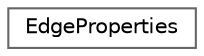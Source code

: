 digraph "Graphical Class Hierarchy"
{
 // INTERACTIVE_SVG=YES
 // LATEX_PDF_SIZE
  bgcolor="transparent";
  edge [fontname=Helvetica,fontsize=10,labelfontname=Helvetica,labelfontsize=10];
  node [fontname=Helvetica,fontsize=10,shape=box,height=0.2,width=0.4];
  rankdir="LR";
  Node0 [label="EdgeProperties",height=0.2,width=0.4,color="grey40", fillcolor="white", style="filled",URL="$d9/d06/struct_edge_properties.html",tooltip="Helper struct holding the properties of a edge in a dot graph."];
}
